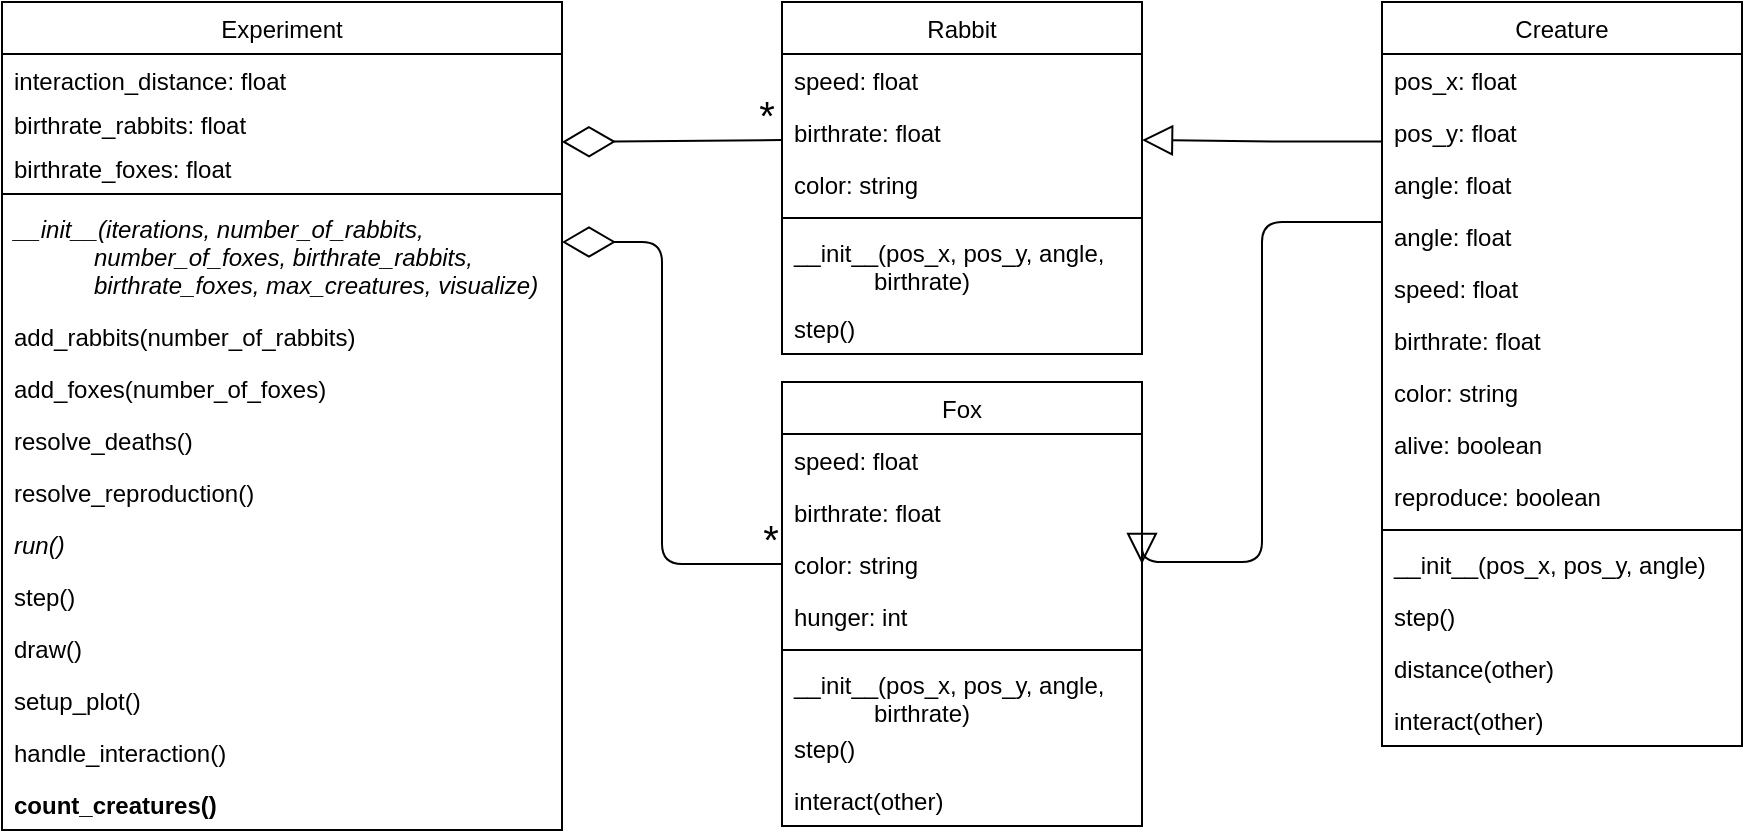 <mxfile version="21.1.2" type="device">
  <diagram id="C5RBs43oDa-KdzZeNtuy" name="Page-1">
    <mxGraphModel dx="1434" dy="844" grid="1" gridSize="10" guides="1" tooltips="1" connect="1" arrows="1" fold="1" page="1" pageScale="1" pageWidth="827" pageHeight="1169" math="0" shadow="0">
      <root>
        <mxCell id="WIyWlLk6GJQsqaUBKTNV-0" />
        <mxCell id="WIyWlLk6GJQsqaUBKTNV-1" parent="WIyWlLk6GJQsqaUBKTNV-0" />
        <mxCell id="zkfFHV4jXpPFQw0GAbJ--0" value="Experiment" style="swimlane;fontStyle=0;align=center;verticalAlign=top;childLayout=stackLayout;horizontal=1;startSize=26;horizontalStack=0;resizeParent=1;resizeLast=0;collapsible=1;marginBottom=0;rounded=0;shadow=0;strokeWidth=1;" parent="WIyWlLk6GJQsqaUBKTNV-1" vertex="1">
          <mxGeometry x="50" y="10" width="280" height="414" as="geometry">
            <mxRectangle x="230" y="140" width="160" height="26" as="alternateBounds" />
          </mxGeometry>
        </mxCell>
        <mxCell id="zkfFHV4jXpPFQw0GAbJ--1" value="interaction_distance: float" style="text;align=left;verticalAlign=top;spacingLeft=4;spacingRight=4;overflow=hidden;rotatable=0;points=[[0,0.5],[1,0.5]];portConstraint=eastwest;" parent="zkfFHV4jXpPFQw0GAbJ--0" vertex="1">
          <mxGeometry y="26" width="280" height="22" as="geometry" />
        </mxCell>
        <mxCell id="7aEZgslVxXPxDyQvTlQN-4" value="birthrate_rabbits: float" style="text;align=left;verticalAlign=top;spacingLeft=4;spacingRight=4;overflow=hidden;rotatable=0;points=[[0,0.5],[1,0.5]];portConstraint=eastwest;" vertex="1" parent="zkfFHV4jXpPFQw0GAbJ--0">
          <mxGeometry y="48" width="280" height="22" as="geometry" />
        </mxCell>
        <mxCell id="7aEZgslVxXPxDyQvTlQN-5" value="birthrate_foxes: float" style="text;align=left;verticalAlign=top;spacingLeft=4;spacingRight=4;overflow=hidden;rotatable=0;points=[[0,0.5],[1,0.5]];portConstraint=eastwest;" vertex="1" parent="zkfFHV4jXpPFQw0GAbJ--0">
          <mxGeometry y="70" width="280" height="22" as="geometry" />
        </mxCell>
        <mxCell id="zkfFHV4jXpPFQw0GAbJ--4" value="" style="line;html=1;strokeWidth=1;align=left;verticalAlign=middle;spacingTop=-1;spacingLeft=3;spacingRight=3;rotatable=0;labelPosition=right;points=[];portConstraint=eastwest;" parent="zkfFHV4jXpPFQw0GAbJ--0" vertex="1">
          <mxGeometry y="92" width="280" height="8" as="geometry" />
        </mxCell>
        <mxCell id="zkfFHV4jXpPFQw0GAbJ--5" value="__init__(iterations, number_of_rabbits, &#xa;            number_of_foxes, birthrate_rabbits,&#xa;            birthrate_foxes, max_creatures, visualize)" style="text;align=left;verticalAlign=top;spacingLeft=4;spacingRight=4;overflow=hidden;rotatable=0;points=[[0,0.5],[1,0.5]];portConstraint=eastwest;fontStyle=2" parent="zkfFHV4jXpPFQw0GAbJ--0" vertex="1">
          <mxGeometry y="100" width="280" height="54" as="geometry" />
        </mxCell>
        <mxCell id="6k0pFT1f-SALafKPparU-26" value="add_rabbits(number_of_rabbits)" style="text;align=left;verticalAlign=top;spacingLeft=4;spacingRight=4;overflow=hidden;rotatable=0;points=[[0,0.5],[1,0.5]];portConstraint=eastwest;fontStyle=0" parent="zkfFHV4jXpPFQw0GAbJ--0" vertex="1">
          <mxGeometry y="154" width="280" height="26" as="geometry" />
        </mxCell>
        <mxCell id="6k0pFT1f-SALafKPparU-27" value="add_foxes(number_of_foxes)" style="text;align=left;verticalAlign=top;spacingLeft=4;spacingRight=4;overflow=hidden;rotatable=0;points=[[0,0.5],[1,0.5]];portConstraint=eastwest;fontStyle=0" parent="zkfFHV4jXpPFQw0GAbJ--0" vertex="1">
          <mxGeometry y="180" width="280" height="26" as="geometry" />
        </mxCell>
        <mxCell id="6k0pFT1f-SALafKPparU-28" value="resolve_deaths()" style="text;align=left;verticalAlign=top;spacingLeft=4;spacingRight=4;overflow=hidden;rotatable=0;points=[[0,0.5],[1,0.5]];portConstraint=eastwest;" parent="zkfFHV4jXpPFQw0GAbJ--0" vertex="1">
          <mxGeometry y="206" width="280" height="26" as="geometry" />
        </mxCell>
        <mxCell id="6k0pFT1f-SALafKPparU-29" value="resolve_reproduction()" style="text;align=left;verticalAlign=top;spacingLeft=4;spacingRight=4;overflow=hidden;rotatable=0;points=[[0,0.5],[1,0.5]];portConstraint=eastwest;fontStyle=0" parent="zkfFHV4jXpPFQw0GAbJ--0" vertex="1">
          <mxGeometry y="232" width="280" height="26" as="geometry" />
        </mxCell>
        <mxCell id="6k0pFT1f-SALafKPparU-34" value="run()" style="text;align=left;verticalAlign=top;spacingLeft=4;spacingRight=4;overflow=hidden;rotatable=0;points=[[0,0.5],[1,0.5]];portConstraint=eastwest;fontStyle=2" parent="zkfFHV4jXpPFQw0GAbJ--0" vertex="1">
          <mxGeometry y="258" width="280" height="26" as="geometry" />
        </mxCell>
        <mxCell id="6k0pFT1f-SALafKPparU-33" value="step()" style="text;align=left;verticalAlign=top;spacingLeft=4;spacingRight=4;overflow=hidden;rotatable=0;points=[[0,0.5],[1,0.5]];portConstraint=eastwest;fontStyle=0" parent="zkfFHV4jXpPFQw0GAbJ--0" vertex="1">
          <mxGeometry y="284" width="280" height="26" as="geometry" />
        </mxCell>
        <mxCell id="6k0pFT1f-SALafKPparU-31" value="draw()" style="text;align=left;verticalAlign=top;spacingLeft=4;spacingRight=4;overflow=hidden;rotatable=0;points=[[0,0.5],[1,0.5]];portConstraint=eastwest;" parent="zkfFHV4jXpPFQw0GAbJ--0" vertex="1">
          <mxGeometry y="310" width="280" height="26" as="geometry" />
        </mxCell>
        <mxCell id="6k0pFT1f-SALafKPparU-32" value="setup_plot()" style="text;align=left;verticalAlign=top;spacingLeft=4;spacingRight=4;overflow=hidden;rotatable=0;points=[[0,0.5],[1,0.5]];portConstraint=eastwest;" parent="zkfFHV4jXpPFQw0GAbJ--0" vertex="1">
          <mxGeometry y="336" width="280" height="26" as="geometry" />
        </mxCell>
        <mxCell id="6k0pFT1f-SALafKPparU-30" value="handle_interaction()" style="text;align=left;verticalAlign=top;spacingLeft=4;spacingRight=4;overflow=hidden;rotatable=0;points=[[0,0.5],[1,0.5]];portConstraint=eastwest;" parent="zkfFHV4jXpPFQw0GAbJ--0" vertex="1">
          <mxGeometry y="362" width="280" height="26" as="geometry" />
        </mxCell>
        <mxCell id="5NYkL3kOdnEBhDsIoRDe-0" value="count_creatures()" style="text;align=left;verticalAlign=top;spacingLeft=4;spacingRight=4;overflow=hidden;rotatable=0;points=[[0,0.5],[1,0.5]];portConstraint=eastwest;fontStyle=1" parent="zkfFHV4jXpPFQw0GAbJ--0" vertex="1">
          <mxGeometry y="388" width="280" height="26" as="geometry" />
        </mxCell>
        <mxCell id="zkfFHV4jXpPFQw0GAbJ--17" value="Fox" style="swimlane;fontStyle=0;align=center;verticalAlign=top;childLayout=stackLayout;horizontal=1;startSize=26;horizontalStack=0;resizeParent=1;resizeLast=0;collapsible=1;marginBottom=0;rounded=0;shadow=0;strokeWidth=1;" parent="WIyWlLk6GJQsqaUBKTNV-1" vertex="1">
          <mxGeometry x="440" y="200" width="180" height="222" as="geometry">
            <mxRectangle x="350" y="130" width="160" height="26" as="alternateBounds" />
          </mxGeometry>
        </mxCell>
        <mxCell id="zkfFHV4jXpPFQw0GAbJ--18" value="speed: float" style="text;align=left;verticalAlign=top;spacingLeft=4;spacingRight=4;overflow=hidden;rotatable=0;points=[[0,0.5],[1,0.5]];portConstraint=eastwest;" parent="zkfFHV4jXpPFQw0GAbJ--17" vertex="1">
          <mxGeometry y="26" width="180" height="26" as="geometry" />
        </mxCell>
        <mxCell id="zkfFHV4jXpPFQw0GAbJ--19" value="birthrate: float" style="text;align=left;verticalAlign=top;spacingLeft=4;spacingRight=4;overflow=hidden;rotatable=0;points=[[0,0.5],[1,0.5]];portConstraint=eastwest;rounded=0;shadow=0;html=0;fontStyle=0" parent="zkfFHV4jXpPFQw0GAbJ--17" vertex="1">
          <mxGeometry y="52" width="180" height="26" as="geometry" />
        </mxCell>
        <mxCell id="zkfFHV4jXpPFQw0GAbJ--20" value="color: string" style="text;align=left;verticalAlign=top;spacingLeft=4;spacingRight=4;overflow=hidden;rotatable=0;points=[[0,0.5],[1,0.5]];portConstraint=eastwest;rounded=0;shadow=0;html=0;" parent="zkfFHV4jXpPFQw0GAbJ--17" vertex="1">
          <mxGeometry y="78" width="180" height="26" as="geometry" />
        </mxCell>
        <mxCell id="zkfFHV4jXpPFQw0GAbJ--21" value="hunger: int" style="text;align=left;verticalAlign=top;spacingLeft=4;spacingRight=4;overflow=hidden;rotatable=0;points=[[0,0.5],[1,0.5]];portConstraint=eastwest;rounded=0;shadow=0;html=0;" parent="zkfFHV4jXpPFQw0GAbJ--17" vertex="1">
          <mxGeometry y="104" width="180" height="26" as="geometry" />
        </mxCell>
        <mxCell id="zkfFHV4jXpPFQw0GAbJ--23" value="" style="line;html=1;strokeWidth=1;align=left;verticalAlign=middle;spacingTop=-1;spacingLeft=3;spacingRight=3;rotatable=0;labelPosition=right;points=[];portConstraint=eastwest;" parent="zkfFHV4jXpPFQw0GAbJ--17" vertex="1">
          <mxGeometry y="130" width="180" height="8" as="geometry" />
        </mxCell>
        <mxCell id="zkfFHV4jXpPFQw0GAbJ--24" value="__init__(pos_x, pos_y, angle,&#xa;            birthrate)" style="text;align=left;verticalAlign=top;spacingLeft=4;spacingRight=4;overflow=hidden;rotatable=0;points=[[0,0.5],[1,0.5]];portConstraint=eastwest;fontStyle=0" parent="zkfFHV4jXpPFQw0GAbJ--17" vertex="1">
          <mxGeometry y="138" width="180" height="32" as="geometry" />
        </mxCell>
        <mxCell id="zkfFHV4jXpPFQw0GAbJ--25" value="step()" style="text;align=left;verticalAlign=top;spacingLeft=4;spacingRight=4;overflow=hidden;rotatable=0;points=[[0,0.5],[1,0.5]];portConstraint=eastwest;" parent="zkfFHV4jXpPFQw0GAbJ--17" vertex="1">
          <mxGeometry y="170" width="180" height="26" as="geometry" />
        </mxCell>
        <mxCell id="6k0pFT1f-SALafKPparU-5" value="interact(other)" style="text;align=left;verticalAlign=top;spacingLeft=4;spacingRight=4;overflow=hidden;rotatable=0;points=[[0,0.5],[1,0.5]];portConstraint=eastwest;" parent="zkfFHV4jXpPFQw0GAbJ--17" vertex="1">
          <mxGeometry y="196" width="180" height="26" as="geometry" />
        </mxCell>
        <mxCell id="6k0pFT1f-SALafKPparU-0" value="" style="endArrow=diamondThin;endFill=0;endSize=24;html=1;exitX=0;exitY=0.5;exitDx=0;exitDy=0;edgeStyle=orthogonalEdgeStyle;" parent="WIyWlLk6GJQsqaUBKTNV-1" source="zkfFHV4jXpPFQw0GAbJ--20" edge="1">
          <mxGeometry width="160" relative="1" as="geometry">
            <mxPoint x="578" y="227.5" as="sourcePoint" />
            <mxPoint x="330" y="130" as="targetPoint" />
            <Array as="points">
              <mxPoint x="380" y="291" />
              <mxPoint x="380" y="130" />
              <mxPoint x="330" y="130" />
            </Array>
          </mxGeometry>
        </mxCell>
        <mxCell id="6k0pFT1f-SALafKPparU-3" value="*" style="edgeLabel;html=1;align=center;verticalAlign=middle;resizable=0;points=[];fontSize=20;labelBackgroundColor=none;" parent="6k0pFT1f-SALafKPparU-0" vertex="1" connectable="0">
          <mxGeometry x="-0.62" y="-2" relative="1" as="geometry">
            <mxPoint x="45" y="-11" as="offset" />
          </mxGeometry>
        </mxCell>
        <mxCell id="6k0pFT1f-SALafKPparU-15" value="Rabbit" style="swimlane;fontStyle=0;align=center;verticalAlign=top;childLayout=stackLayout;horizontal=1;startSize=26;horizontalStack=0;resizeParent=1;resizeLast=0;collapsible=1;marginBottom=0;rounded=0;shadow=0;strokeWidth=1;" parent="WIyWlLk6GJQsqaUBKTNV-1" vertex="1">
          <mxGeometry x="440" y="10" width="180" height="176" as="geometry">
            <mxRectangle x="350" y="130" width="160" height="26" as="alternateBounds" />
          </mxGeometry>
        </mxCell>
        <mxCell id="6k0pFT1f-SALafKPparU-16" value="speed: float" style="text;align=left;verticalAlign=top;spacingLeft=4;spacingRight=4;overflow=hidden;rotatable=0;points=[[0,0.5],[1,0.5]];portConstraint=eastwest;" parent="6k0pFT1f-SALafKPparU-15" vertex="1">
          <mxGeometry y="26" width="180" height="26" as="geometry" />
        </mxCell>
        <mxCell id="6k0pFT1f-SALafKPparU-17" value="birthrate: float" style="text;align=left;verticalAlign=top;spacingLeft=4;spacingRight=4;overflow=hidden;rotatable=0;points=[[0,0.5],[1,0.5]];portConstraint=eastwest;rounded=0;shadow=0;html=0;fontStyle=0" parent="6k0pFT1f-SALafKPparU-15" vertex="1">
          <mxGeometry y="52" width="180" height="26" as="geometry" />
        </mxCell>
        <mxCell id="6k0pFT1f-SALafKPparU-18" value="color: string" style="text;align=left;verticalAlign=top;spacingLeft=4;spacingRight=4;overflow=hidden;rotatable=0;points=[[0,0.5],[1,0.5]];portConstraint=eastwest;rounded=0;shadow=0;html=0;" parent="6k0pFT1f-SALafKPparU-15" vertex="1">
          <mxGeometry y="78" width="180" height="26" as="geometry" />
        </mxCell>
        <mxCell id="6k0pFT1f-SALafKPparU-20" value="" style="line;html=1;strokeWidth=1;align=left;verticalAlign=middle;spacingTop=-1;spacingLeft=3;spacingRight=3;rotatable=0;labelPosition=right;points=[];portConstraint=eastwest;" parent="6k0pFT1f-SALafKPparU-15" vertex="1">
          <mxGeometry y="104" width="180" height="8" as="geometry" />
        </mxCell>
        <mxCell id="6k0pFT1f-SALafKPparU-21" value="__init__(pos_x, pos_y, angle, &#xa;            birthrate)" style="text;align=left;verticalAlign=top;spacingLeft=4;spacingRight=4;overflow=hidden;rotatable=0;points=[[0,0.5],[1,0.5]];portConstraint=eastwest;fontStyle=0" parent="6k0pFT1f-SALafKPparU-15" vertex="1">
          <mxGeometry y="112" width="180" height="38" as="geometry" />
        </mxCell>
        <mxCell id="6k0pFT1f-SALafKPparU-22" value="step()" style="text;align=left;verticalAlign=top;spacingLeft=4;spacingRight=4;overflow=hidden;rotatable=0;points=[[0,0.5],[1,0.5]];portConstraint=eastwest;" parent="6k0pFT1f-SALafKPparU-15" vertex="1">
          <mxGeometry y="150" width="180" height="26" as="geometry" />
        </mxCell>
        <mxCell id="6k0pFT1f-SALafKPparU-24" value="" style="endArrow=diamondThin;endFill=0;endSize=24;html=1;" parent="WIyWlLk6GJQsqaUBKTNV-1" edge="1">
          <mxGeometry width="160" relative="1" as="geometry">
            <mxPoint x="440" y="79" as="sourcePoint" />
            <mxPoint x="330" y="80" as="targetPoint" />
          </mxGeometry>
        </mxCell>
        <mxCell id="6k0pFT1f-SALafKPparU-25" value="*" style="edgeLabel;html=1;align=center;verticalAlign=middle;resizable=0;points=[];fontSize=20;labelBackgroundColor=none;" parent="6k0pFT1f-SALafKPparU-24" vertex="1" connectable="0">
          <mxGeometry x="-0.62" y="-2" relative="1" as="geometry">
            <mxPoint x="13.0" y="-11.0" as="offset" />
          </mxGeometry>
        </mxCell>
        <mxCell id="6k0pFT1f-SALafKPparU-36" value="Creature" style="swimlane;fontStyle=0;align=center;verticalAlign=top;childLayout=stackLayout;horizontal=1;startSize=26;horizontalStack=0;resizeParent=1;resizeLast=0;collapsible=1;marginBottom=0;rounded=0;shadow=0;strokeWidth=1;" parent="WIyWlLk6GJQsqaUBKTNV-1" vertex="1">
          <mxGeometry x="740" y="10" width="180" height="372" as="geometry">
            <mxRectangle x="350" y="130" width="160" height="26" as="alternateBounds" />
          </mxGeometry>
        </mxCell>
        <mxCell id="6k0pFT1f-SALafKPparU-37" value="pos_x: float" style="text;align=left;verticalAlign=top;spacingLeft=4;spacingRight=4;overflow=hidden;rotatable=0;points=[[0,0.5],[1,0.5]];portConstraint=eastwest;" parent="6k0pFT1f-SALafKPparU-36" vertex="1">
          <mxGeometry y="26" width="180" height="26" as="geometry" />
        </mxCell>
        <mxCell id="6k0pFT1f-SALafKPparU-38" value="pos_y: float" style="text;align=left;verticalAlign=top;spacingLeft=4;spacingRight=4;overflow=hidden;rotatable=0;points=[[0,0.5],[1,0.5]];portConstraint=eastwest;rounded=0;shadow=0;html=0;" parent="6k0pFT1f-SALafKPparU-36" vertex="1">
          <mxGeometry y="52" width="180" height="26" as="geometry" />
        </mxCell>
        <mxCell id="6k0pFT1f-SALafKPparU-53" value="angle: float" style="text;align=left;verticalAlign=top;spacingLeft=4;spacingRight=4;overflow=hidden;rotatable=0;points=[[0,0.5],[1,0.5]];portConstraint=eastwest;rounded=0;shadow=0;html=0;" parent="6k0pFT1f-SALafKPparU-36" vertex="1">
          <mxGeometry y="78" width="180" height="26" as="geometry" />
        </mxCell>
        <mxCell id="6k0pFT1f-SALafKPparU-44" value="angle: float" style="text;align=left;verticalAlign=top;spacingLeft=4;spacingRight=4;overflow=hidden;rotatable=0;points=[[0,0.5],[1,0.5]];portConstraint=eastwest;rounded=0;shadow=0;html=0;" parent="6k0pFT1f-SALafKPparU-36" vertex="1">
          <mxGeometry y="104" width="180" height="26" as="geometry" />
        </mxCell>
        <mxCell id="6k0pFT1f-SALafKPparU-45" value="speed: float" style="text;align=left;verticalAlign=top;spacingLeft=4;spacingRight=4;overflow=hidden;rotatable=0;points=[[0,0.5],[1,0.5]];portConstraint=eastwest;rounded=0;shadow=0;html=0;" parent="6k0pFT1f-SALafKPparU-36" vertex="1">
          <mxGeometry y="130" width="180" height="26" as="geometry" />
        </mxCell>
        <mxCell id="6k0pFT1f-SALafKPparU-46" value="birthrate: float" style="text;align=left;verticalAlign=top;spacingLeft=4;spacingRight=4;overflow=hidden;rotatable=0;points=[[0,0.5],[1,0.5]];portConstraint=eastwest;rounded=0;shadow=0;html=0;fontStyle=0" parent="6k0pFT1f-SALafKPparU-36" vertex="1">
          <mxGeometry y="156" width="180" height="26" as="geometry" />
        </mxCell>
        <mxCell id="6k0pFT1f-SALafKPparU-48" value="color: string" style="text;align=left;verticalAlign=top;spacingLeft=4;spacingRight=4;overflow=hidden;rotatable=0;points=[[0,0.5],[1,0.5]];portConstraint=eastwest;rounded=0;shadow=0;html=0;" parent="6k0pFT1f-SALafKPparU-36" vertex="1">
          <mxGeometry y="182" width="180" height="26" as="geometry" />
        </mxCell>
        <mxCell id="6k0pFT1f-SALafKPparU-47" value="alive: boolean" style="text;align=left;verticalAlign=top;spacingLeft=4;spacingRight=4;overflow=hidden;rotatable=0;points=[[0,0.5],[1,0.5]];portConstraint=eastwest;rounded=0;shadow=0;html=0;" parent="6k0pFT1f-SALafKPparU-36" vertex="1">
          <mxGeometry y="208" width="180" height="26" as="geometry" />
        </mxCell>
        <mxCell id="6k0pFT1f-SALafKPparU-39" value="reproduce: boolean" style="text;align=left;verticalAlign=top;spacingLeft=4;spacingRight=4;overflow=hidden;rotatable=0;points=[[0,0.5],[1,0.5]];portConstraint=eastwest;rounded=0;shadow=0;html=0;fontStyle=0" parent="6k0pFT1f-SALafKPparU-36" vertex="1">
          <mxGeometry y="234" width="180" height="26" as="geometry" />
        </mxCell>
        <mxCell id="6k0pFT1f-SALafKPparU-40" value="" style="line;html=1;strokeWidth=1;align=left;verticalAlign=middle;spacingTop=-1;spacingLeft=3;spacingRight=3;rotatable=0;labelPosition=right;points=[];portConstraint=eastwest;" parent="6k0pFT1f-SALafKPparU-36" vertex="1">
          <mxGeometry y="260" width="180" height="8" as="geometry" />
        </mxCell>
        <mxCell id="6k0pFT1f-SALafKPparU-41" value="__init__(pos_x, pos_y, angle)" style="text;align=left;verticalAlign=top;spacingLeft=4;spacingRight=4;overflow=hidden;rotatable=0;points=[[0,0.5],[1,0.5]];portConstraint=eastwest;fontStyle=0" parent="6k0pFT1f-SALafKPparU-36" vertex="1">
          <mxGeometry y="268" width="180" height="26" as="geometry" />
        </mxCell>
        <mxCell id="6k0pFT1f-SALafKPparU-49" value="step()" style="text;align=left;verticalAlign=top;spacingLeft=4;spacingRight=4;overflow=hidden;rotatable=0;points=[[0,0.5],[1,0.5]];portConstraint=eastwest;" parent="6k0pFT1f-SALafKPparU-36" vertex="1">
          <mxGeometry y="294" width="180" height="26" as="geometry" />
        </mxCell>
        <mxCell id="6k0pFT1f-SALafKPparU-50" value="distance(other)" style="text;align=left;verticalAlign=top;spacingLeft=4;spacingRight=4;overflow=hidden;rotatable=0;points=[[0,0.5],[1,0.5]];portConstraint=eastwest;" parent="6k0pFT1f-SALafKPparU-36" vertex="1">
          <mxGeometry y="320" width="180" height="26" as="geometry" />
        </mxCell>
        <mxCell id="6k0pFT1f-SALafKPparU-42" value="interact(other)" style="text;align=left;verticalAlign=top;spacingLeft=4;spacingRight=4;overflow=hidden;rotatable=0;points=[[0,0.5],[1,0.5]];portConstraint=eastwest;fontStyle=0" parent="6k0pFT1f-SALafKPparU-36" vertex="1">
          <mxGeometry y="346" width="180" height="26" as="geometry" />
        </mxCell>
        <mxCell id="6k0pFT1f-SALafKPparU-51" style="edgeStyle=orthogonalEdgeStyle;rounded=0;orthogonalLoop=1;jettySize=auto;html=1;exitX=0.002;exitY=-0.315;exitDx=0;exitDy=0;fontSize=16;endArrow=block;endFill=0;startSize=6;endSize=13;exitPerimeter=0;" parent="WIyWlLk6GJQsqaUBKTNV-1" source="6k0pFT1f-SALafKPparU-53" edge="1">
          <mxGeometry relative="1" as="geometry">
            <mxPoint x="620" y="79" as="targetPoint" />
            <Array as="points">
              <mxPoint x="685" y="79" />
            </Array>
          </mxGeometry>
        </mxCell>
        <mxCell id="6k0pFT1f-SALafKPparU-52" style="rounded=1;orthogonalLoop=1;jettySize=auto;html=1;fontSize=16;endArrow=block;endFill=0;startSize=6;endSize=13;edgeStyle=orthogonalEdgeStyle;entryX=1;entryY=0.5;entryDx=0;entryDy=0;" parent="WIyWlLk6GJQsqaUBKTNV-1" target="zkfFHV4jXpPFQw0GAbJ--20" edge="1">
          <mxGeometry relative="1" as="geometry">
            <mxPoint x="740" y="120" as="sourcePoint" />
            <mxPoint x="620" y="275" as="targetPoint" />
            <Array as="points">
              <mxPoint x="680" y="120" />
              <mxPoint x="680" y="290" />
            </Array>
          </mxGeometry>
        </mxCell>
      </root>
    </mxGraphModel>
  </diagram>
</mxfile>
